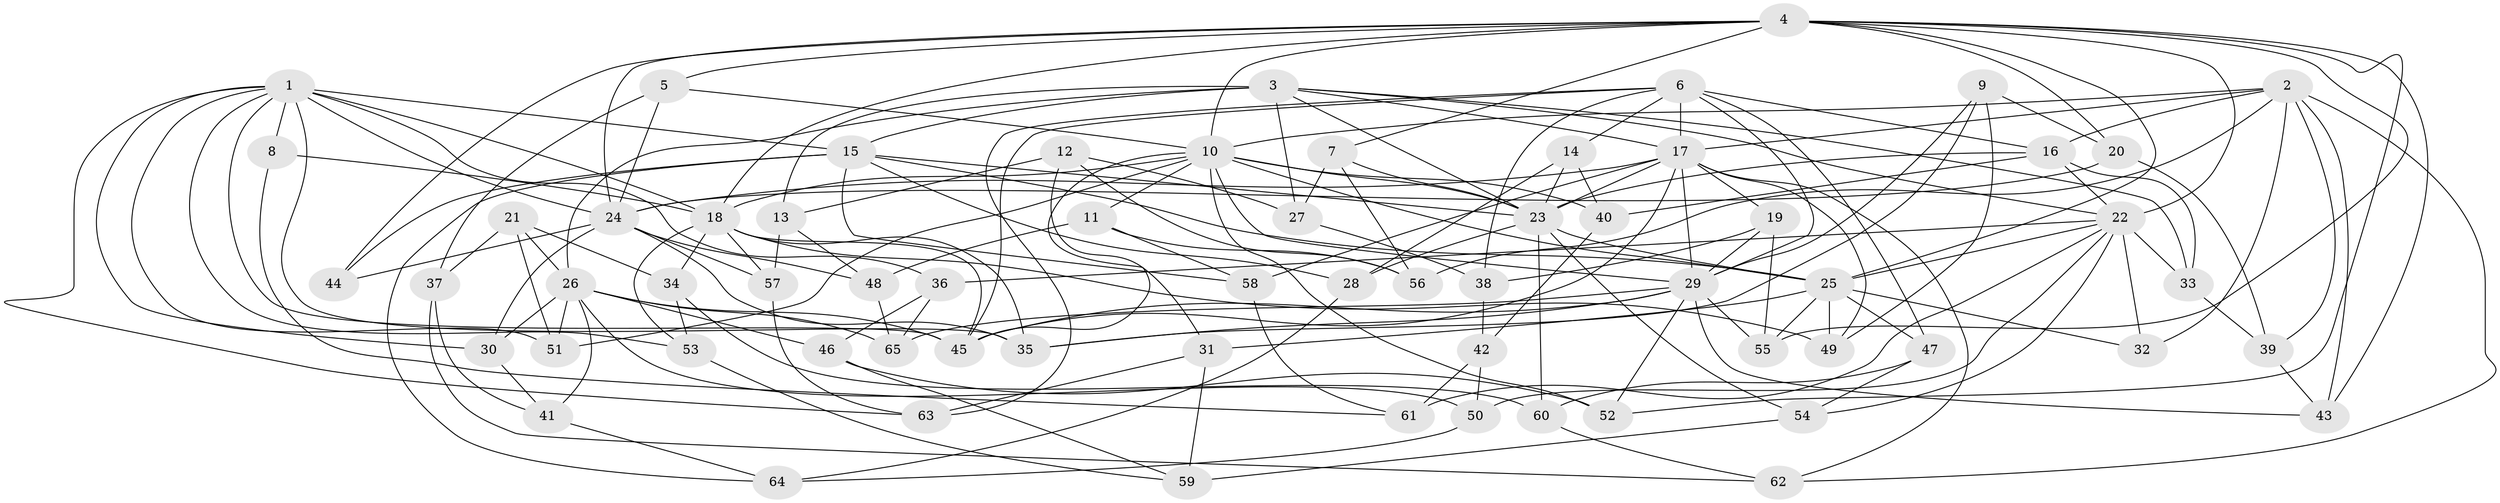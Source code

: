// original degree distribution, {4: 1.0}
// Generated by graph-tools (version 1.1) at 2025/38/03/09/25 02:38:06]
// undirected, 65 vertices, 176 edges
graph export_dot {
graph [start="1"]
  node [color=gray90,style=filled];
  1;
  2;
  3;
  4;
  5;
  6;
  7;
  8;
  9;
  10;
  11;
  12;
  13;
  14;
  15;
  16;
  17;
  18;
  19;
  20;
  21;
  22;
  23;
  24;
  25;
  26;
  27;
  28;
  29;
  30;
  31;
  32;
  33;
  34;
  35;
  36;
  37;
  38;
  39;
  40;
  41;
  42;
  43;
  44;
  45;
  46;
  47;
  48;
  49;
  50;
  51;
  52;
  53;
  54;
  55;
  56;
  57;
  58;
  59;
  60;
  61;
  62;
  63;
  64;
  65;
  1 -- 8 [weight=1.0];
  1 -- 15 [weight=1.0];
  1 -- 18 [weight=2.0];
  1 -- 24 [weight=1.0];
  1 -- 30 [weight=1.0];
  1 -- 35 [weight=1.0];
  1 -- 36 [weight=1.0];
  1 -- 45 [weight=1.0];
  1 -- 51 [weight=1.0];
  1 -- 53 [weight=1.0];
  1 -- 63 [weight=1.0];
  2 -- 10 [weight=1.0];
  2 -- 16 [weight=3.0];
  2 -- 17 [weight=1.0];
  2 -- 32 [weight=1.0];
  2 -- 39 [weight=1.0];
  2 -- 43 [weight=1.0];
  2 -- 56 [weight=1.0];
  2 -- 62 [weight=1.0];
  3 -- 13 [weight=1.0];
  3 -- 15 [weight=3.0];
  3 -- 17 [weight=1.0];
  3 -- 22 [weight=1.0];
  3 -- 23 [weight=1.0];
  3 -- 26 [weight=1.0];
  3 -- 27 [weight=1.0];
  3 -- 33 [weight=1.0];
  4 -- 5 [weight=1.0];
  4 -- 7 [weight=1.0];
  4 -- 10 [weight=1.0];
  4 -- 18 [weight=1.0];
  4 -- 20 [weight=1.0];
  4 -- 22 [weight=1.0];
  4 -- 24 [weight=1.0];
  4 -- 25 [weight=1.0];
  4 -- 43 [weight=1.0];
  4 -- 44 [weight=1.0];
  4 -- 52 [weight=1.0];
  4 -- 55 [weight=1.0];
  5 -- 10 [weight=1.0];
  5 -- 24 [weight=1.0];
  5 -- 37 [weight=1.0];
  6 -- 14 [weight=1.0];
  6 -- 16 [weight=1.0];
  6 -- 17 [weight=2.0];
  6 -- 29 [weight=2.0];
  6 -- 38 [weight=1.0];
  6 -- 45 [weight=1.0];
  6 -- 47 [weight=1.0];
  6 -- 63 [weight=1.0];
  7 -- 23 [weight=1.0];
  7 -- 27 [weight=1.0];
  7 -- 56 [weight=1.0];
  8 -- 18 [weight=2.0];
  8 -- 61 [weight=1.0];
  9 -- 20 [weight=1.0];
  9 -- 29 [weight=1.0];
  9 -- 35 [weight=1.0];
  9 -- 49 [weight=1.0];
  10 -- 11 [weight=1.0];
  10 -- 18 [weight=1.0];
  10 -- 23 [weight=1.0];
  10 -- 25 [weight=1.0];
  10 -- 29 [weight=1.0];
  10 -- 40 [weight=1.0];
  10 -- 45 [weight=1.0];
  10 -- 51 [weight=1.0];
  10 -- 52 [weight=1.0];
  11 -- 48 [weight=1.0];
  11 -- 56 [weight=1.0];
  11 -- 58 [weight=1.0];
  12 -- 13 [weight=1.0];
  12 -- 27 [weight=1.0];
  12 -- 31 [weight=1.0];
  12 -- 56 [weight=1.0];
  13 -- 48 [weight=1.0];
  13 -- 57 [weight=1.0];
  14 -- 23 [weight=1.0];
  14 -- 28 [weight=1.0];
  14 -- 40 [weight=1.0];
  15 -- 23 [weight=1.0];
  15 -- 25 [weight=1.0];
  15 -- 28 [weight=1.0];
  15 -- 44 [weight=1.0];
  15 -- 58 [weight=1.0];
  15 -- 64 [weight=1.0];
  16 -- 22 [weight=1.0];
  16 -- 23 [weight=1.0];
  16 -- 33 [weight=1.0];
  16 -- 40 [weight=1.0];
  17 -- 19 [weight=1.0];
  17 -- 23 [weight=1.0];
  17 -- 24 [weight=1.0];
  17 -- 29 [weight=1.0];
  17 -- 45 [weight=1.0];
  17 -- 49 [weight=1.0];
  17 -- 58 [weight=1.0];
  17 -- 62 [weight=1.0];
  18 -- 34 [weight=1.0];
  18 -- 35 [weight=1.0];
  18 -- 45 [weight=1.0];
  18 -- 49 [weight=1.0];
  18 -- 53 [weight=1.0];
  18 -- 57 [weight=1.0];
  19 -- 29 [weight=1.0];
  19 -- 38 [weight=1.0];
  19 -- 55 [weight=1.0];
  20 -- 24 [weight=1.0];
  20 -- 39 [weight=1.0];
  21 -- 26 [weight=1.0];
  21 -- 34 [weight=1.0];
  21 -- 37 [weight=1.0];
  21 -- 51 [weight=1.0];
  22 -- 25 [weight=2.0];
  22 -- 32 [weight=2.0];
  22 -- 33 [weight=1.0];
  22 -- 36 [weight=1.0];
  22 -- 50 [weight=1.0];
  22 -- 54 [weight=1.0];
  22 -- 61 [weight=1.0];
  23 -- 25 [weight=2.0];
  23 -- 28 [weight=1.0];
  23 -- 54 [weight=1.0];
  23 -- 60 [weight=1.0];
  24 -- 30 [weight=1.0];
  24 -- 35 [weight=2.0];
  24 -- 44 [weight=2.0];
  24 -- 48 [weight=1.0];
  24 -- 57 [weight=1.0];
  25 -- 31 [weight=1.0];
  25 -- 32 [weight=1.0];
  25 -- 47 [weight=1.0];
  25 -- 49 [weight=1.0];
  25 -- 55 [weight=1.0];
  26 -- 30 [weight=1.0];
  26 -- 41 [weight=1.0];
  26 -- 45 [weight=2.0];
  26 -- 46 [weight=1.0];
  26 -- 50 [weight=1.0];
  26 -- 51 [weight=1.0];
  26 -- 65 [weight=1.0];
  27 -- 38 [weight=1.0];
  28 -- 64 [weight=1.0];
  29 -- 35 [weight=1.0];
  29 -- 43 [weight=1.0];
  29 -- 45 [weight=1.0];
  29 -- 52 [weight=1.0];
  29 -- 55 [weight=1.0];
  29 -- 65 [weight=1.0];
  30 -- 41 [weight=1.0];
  31 -- 59 [weight=1.0];
  31 -- 63 [weight=1.0];
  33 -- 39 [weight=1.0];
  34 -- 53 [weight=1.0];
  34 -- 60 [weight=1.0];
  36 -- 46 [weight=1.0];
  36 -- 65 [weight=1.0];
  37 -- 41 [weight=1.0];
  37 -- 62 [weight=1.0];
  38 -- 42 [weight=1.0];
  39 -- 43 [weight=1.0];
  40 -- 42 [weight=1.0];
  41 -- 64 [weight=1.0];
  42 -- 50 [weight=1.0];
  42 -- 61 [weight=1.0];
  46 -- 52 [weight=1.0];
  46 -- 59 [weight=1.0];
  47 -- 54 [weight=1.0];
  47 -- 60 [weight=1.0];
  48 -- 65 [weight=1.0];
  50 -- 64 [weight=1.0];
  53 -- 59 [weight=1.0];
  54 -- 59 [weight=1.0];
  57 -- 63 [weight=1.0];
  58 -- 61 [weight=1.0];
  60 -- 62 [weight=1.0];
}
